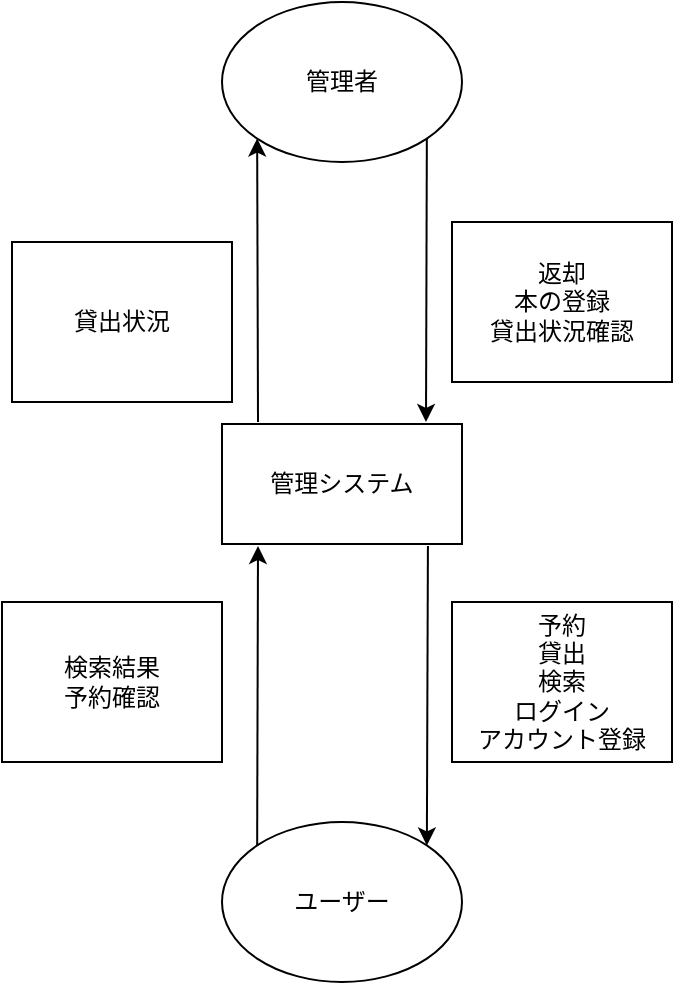 <mxfile version="24.7.5">
  <diagram name="ページ1" id="q_iABhi6gDtYJ6NDjSA_">
    <mxGraphModel dx="1434" dy="870" grid="1" gridSize="10" guides="1" tooltips="1" connect="1" arrows="1" fold="1" page="1" pageScale="1" pageWidth="827" pageHeight="1169" math="0" shadow="0">
      <root>
        <mxCell id="0" />
        <mxCell id="1" parent="0" />
        <mxCell id="zoRPdXPNYnG9Tm2fAEHZ-13" value="管理システム" style="rounded=0;whiteSpace=wrap;html=1;" vertex="1" parent="1">
          <mxGeometry x="235" y="321" width="120" height="60" as="geometry" />
        </mxCell>
        <mxCell id="zoRPdXPNYnG9Tm2fAEHZ-16" value="管理者" style="ellipse;whiteSpace=wrap;html=1;" vertex="1" parent="1">
          <mxGeometry x="235" y="110" width="120" height="80" as="geometry" />
        </mxCell>
        <mxCell id="zoRPdXPNYnG9Tm2fAEHZ-17" value="ユーザー" style="ellipse;whiteSpace=wrap;html=1;" vertex="1" parent="1">
          <mxGeometry x="235" y="520" width="120" height="80" as="geometry" />
        </mxCell>
        <mxCell id="zoRPdXPNYnG9Tm2fAEHZ-18" value="" style="endArrow=classic;html=1;rounded=0;exitX=1;exitY=1;exitDx=0;exitDy=0;" edge="1" parent="1" source="zoRPdXPNYnG9Tm2fAEHZ-16">
          <mxGeometry width="50" height="50" relative="1" as="geometry">
            <mxPoint x="610" y="430" as="sourcePoint" />
            <mxPoint x="337" y="320" as="targetPoint" />
          </mxGeometry>
        </mxCell>
        <mxCell id="zoRPdXPNYnG9Tm2fAEHZ-19" value="" style="endArrow=classic;html=1;rounded=0;exitX=0.858;exitY=1.017;exitDx=0;exitDy=0;entryX=1;entryY=0;entryDx=0;entryDy=0;exitPerimeter=0;" edge="1" parent="1" source="zoRPdXPNYnG9Tm2fAEHZ-13" target="zoRPdXPNYnG9Tm2fAEHZ-17">
          <mxGeometry width="50" height="50" relative="1" as="geometry">
            <mxPoint x="370" y="410" as="sourcePoint" />
            <mxPoint x="325" y="520" as="targetPoint" />
          </mxGeometry>
        </mxCell>
        <mxCell id="zoRPdXPNYnG9Tm2fAEHZ-21" value="" style="endArrow=classic;html=1;rounded=0;exitX=0;exitY=0;exitDx=0;exitDy=0;entryX=0.15;entryY=1.017;entryDx=0;entryDy=0;entryPerimeter=0;" edge="1" parent="1" source="zoRPdXPNYnG9Tm2fAEHZ-17" target="zoRPdXPNYnG9Tm2fAEHZ-13">
          <mxGeometry width="50" height="50" relative="1" as="geometry">
            <mxPoint x="348" y="392" as="sourcePoint" />
            <mxPoint x="347" y="542" as="targetPoint" />
          </mxGeometry>
        </mxCell>
        <mxCell id="zoRPdXPNYnG9Tm2fAEHZ-22" value="" style="endArrow=classic;html=1;rounded=0;entryX=0;entryY=1;entryDx=0;entryDy=0;" edge="1" parent="1" target="zoRPdXPNYnG9Tm2fAEHZ-16">
          <mxGeometry width="50" height="50" relative="1" as="geometry">
            <mxPoint x="253" y="320" as="sourcePoint" />
            <mxPoint x="263" y="392" as="targetPoint" />
          </mxGeometry>
        </mxCell>
        <mxCell id="zoRPdXPNYnG9Tm2fAEHZ-23" value="予約&lt;div&gt;貸出&lt;/div&gt;&lt;div&gt;検索&lt;/div&gt;&lt;div&gt;ログイン&lt;/div&gt;&lt;div&gt;アカウント登録&lt;/div&gt;" style="rounded=0;whiteSpace=wrap;html=1;" vertex="1" parent="1">
          <mxGeometry x="350" y="410" width="110" height="80" as="geometry" />
        </mxCell>
        <mxCell id="zoRPdXPNYnG9Tm2fAEHZ-24" value="検索結果&lt;div&gt;予約確認&lt;/div&gt;" style="rounded=0;whiteSpace=wrap;html=1;" vertex="1" parent="1">
          <mxGeometry x="125" y="410" width="110" height="80" as="geometry" />
        </mxCell>
        <mxCell id="zoRPdXPNYnG9Tm2fAEHZ-25" value="返却&lt;div&gt;本の登録&lt;/div&gt;&lt;div&gt;貸出状況確認&lt;/div&gt;" style="rounded=0;whiteSpace=wrap;html=1;" vertex="1" parent="1">
          <mxGeometry x="350" y="220" width="110" height="80" as="geometry" />
        </mxCell>
        <mxCell id="zoRPdXPNYnG9Tm2fAEHZ-26" value="貸出状況" style="rounded=0;whiteSpace=wrap;html=1;" vertex="1" parent="1">
          <mxGeometry x="130" y="230" width="110" height="80" as="geometry" />
        </mxCell>
      </root>
    </mxGraphModel>
  </diagram>
</mxfile>

